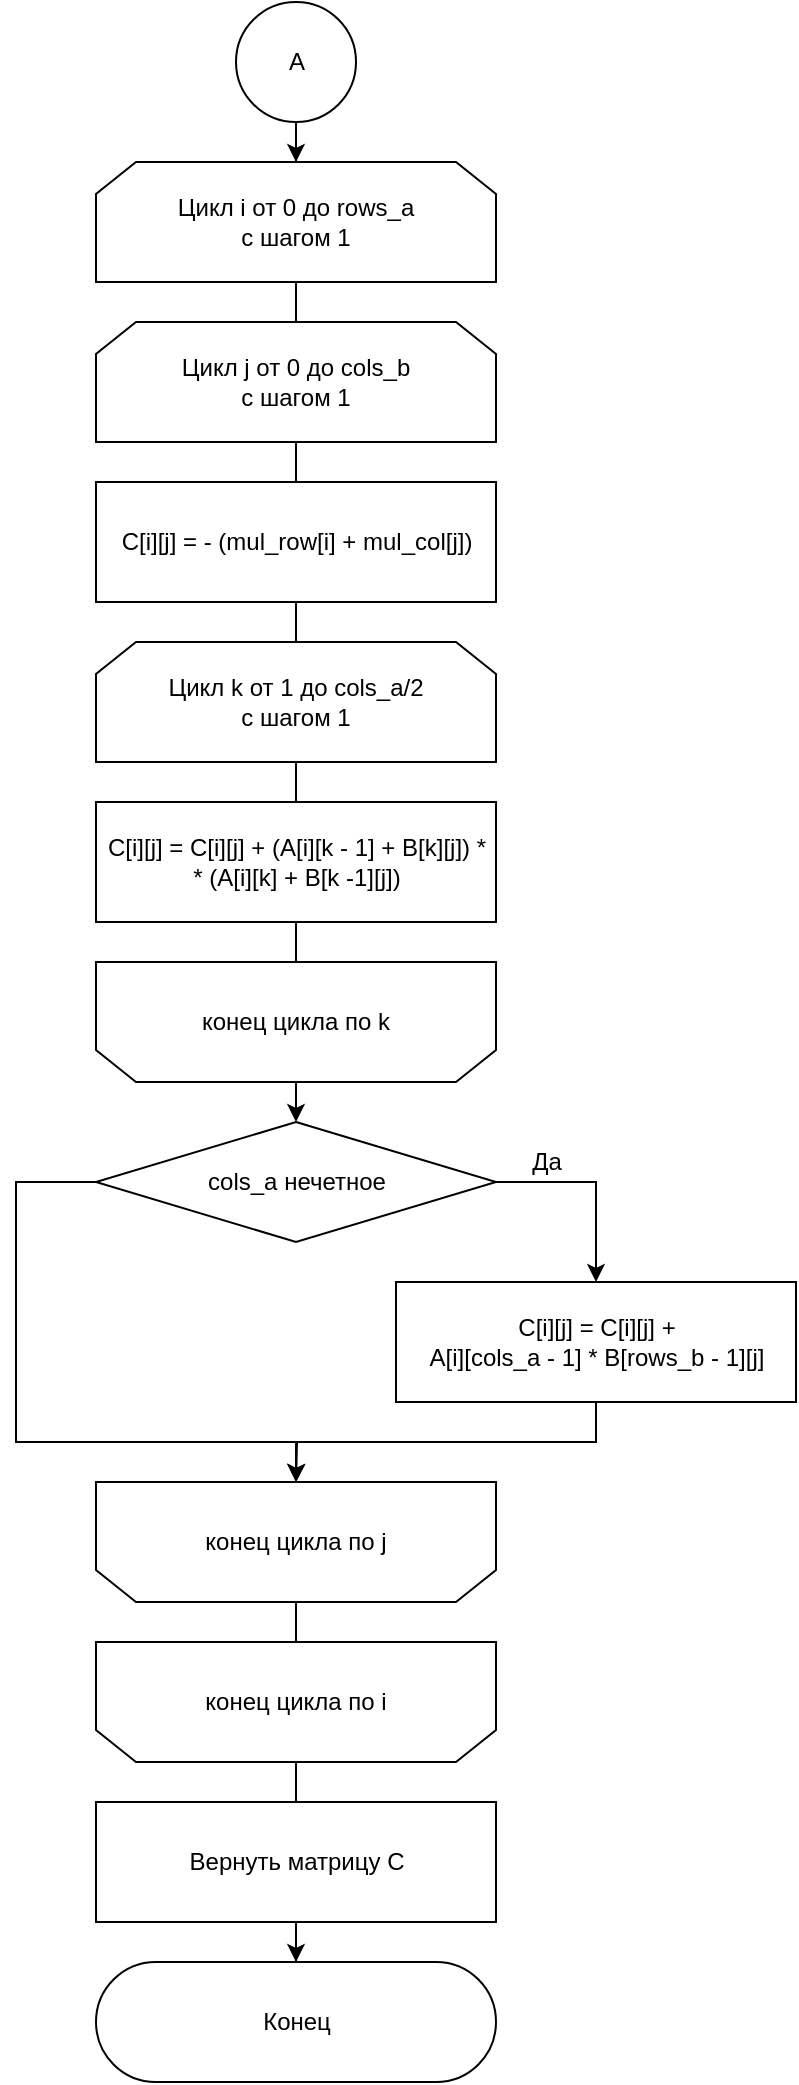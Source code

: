 <mxfile version="22.0.3" type="device">
  <diagram id="JeN3XUHXLwPGz5JMCtcu" name="Страница 1">
    <mxGraphModel dx="1620" dy="843" grid="1" gridSize="10" guides="1" tooltips="1" connect="1" arrows="1" fold="1" page="1" pageScale="1" pageWidth="1654" pageHeight="2336" math="0" shadow="0">
      <root>
        <mxCell id="0" />
        <mxCell id="1" parent="0" />
        <mxCell id="19" style="edgeStyle=orthogonalEdgeStyle;rounded=0;orthogonalLoop=1;jettySize=auto;html=1;exitX=0.5;exitY=1;exitDx=0;exitDy=0;entryX=0.5;entryY=0;entryDx=0;entryDy=0;endArrow=none;endFill=0;" parent="1" source="7" target="10" edge="1">
          <mxGeometry relative="1" as="geometry" />
        </mxCell>
        <mxCell id="2CYcZpHvcyzX9ADCw5Tp-59" style="endArrow=none;html=1;rounded=0;" parent="1" source="7" target="10" edge="1">
          <mxGeometry relative="1" as="geometry" />
        </mxCell>
        <mxCell id="7" value="Цикл i от 0 до rows_a&lt;br&gt;с шагом 1" style="shape=loopLimit;whiteSpace=wrap;html=1;direction=east" parent="1" vertex="1">
          <mxGeometry x="670" y="220" width="200" height="60" as="geometry" />
        </mxCell>
        <mxCell id="20" style="edgeStyle=orthogonalEdgeStyle;rounded=0;orthogonalLoop=1;jettySize=auto;html=1;exitX=0.5;exitY=1;exitDx=0;exitDy=0;entryX=0.5;entryY=0;entryDx=0;entryDy=0;endArrow=none;endFill=0;" parent="1" source="10" target="11" edge="1">
          <mxGeometry relative="1" as="geometry" />
        </mxCell>
        <mxCell id="2CYcZpHvcyzX9ADCw5Tp-60" style="endArrow=none;html=1;rounded=0;" parent="1" source="10" target="11" edge="1">
          <mxGeometry relative="1" as="geometry" />
        </mxCell>
        <mxCell id="10" value="Цикл j от 0 до cols_b&lt;br&gt;с шагом 1" style="shape=loopLimit;whiteSpace=wrap;html=1;direction=east" parent="1" vertex="1">
          <mxGeometry x="670" y="300" width="200" height="60" as="geometry" />
        </mxCell>
        <mxCell id="47" style="edgeStyle=orthogonalEdgeStyle;rounded=0;orthogonalLoop=1;jettySize=auto;html=1;exitX=0.5;exitY=1;exitDx=0;exitDy=0;entryX=0.5;entryY=0;entryDx=0;entryDy=0;endArrow=none;endFill=0;" parent="1" source="11" target="43" edge="1">
          <mxGeometry relative="1" as="geometry" />
        </mxCell>
        <mxCell id="2CYcZpHvcyzX9ADCw5Tp-61" style="endArrow=none;html=1;rounded=0;" parent="1" source="11" target="43" edge="1">
          <mxGeometry relative="1" as="geometry" />
        </mxCell>
        <mxCell id="11" value="C[i][j] = - (mul_row[i] + mul_col[j])" style="html=1;dashed=0;whitespace=wrap;" parent="1" vertex="1">
          <mxGeometry x="670" y="380" width="200" height="60" as="geometry" />
        </mxCell>
        <mxCell id="23" style="edgeStyle=orthogonalEdgeStyle;rounded=0;orthogonalLoop=1;jettySize=auto;html=1;exitX=0.5;exitY=0;exitDx=0;exitDy=0;entryX=0.5;entryY=1;entryDx=0;entryDy=0;endArrow=none;endFill=0;" parent="1" source="14" target="16" edge="1">
          <mxGeometry relative="1" as="geometry" />
        </mxCell>
        <mxCell id="2CYcZpHvcyzX9ADCw5Tp-71" style="endArrow=none;html=1;rounded=0;" parent="1" source="14" target="16" edge="1">
          <mxGeometry relative="1" as="geometry" />
        </mxCell>
        <mxCell id="14" value="конец цикла по j" style="shape=loopLimit;whiteSpace=wrap;html=1;strokeWidth=1;direction=west;" parent="1" vertex="1">
          <mxGeometry x="670" y="880" width="200" height="60" as="geometry" />
        </mxCell>
        <mxCell id="25" style="edgeStyle=orthogonalEdgeStyle;rounded=0;orthogonalLoop=1;jettySize=auto;html=1;exitX=0.5;exitY=0;exitDx=0;exitDy=0;entryX=0.5;entryY=0;entryDx=0;entryDy=0;endArrow=none;endFill=0;" parent="1" source="16" edge="1">
          <mxGeometry relative="1" as="geometry">
            <mxPoint x="770" y="1040" as="targetPoint" />
          </mxGeometry>
        </mxCell>
        <mxCell id="2CYcZpHvcyzX9ADCw5Tp-72" style="endArrow=none;html=1;rounded=0;" parent="1" source="16" target="2CYcZpHvcyzX9ADCw5Tp-69" edge="1">
          <mxGeometry relative="1" as="geometry" />
        </mxCell>
        <mxCell id="16" value="конец цикла по i" style="shape=loopLimit;whiteSpace=wrap;html=1;strokeWidth=1;direction=west;" parent="1" vertex="1">
          <mxGeometry x="670" y="960" width="200" height="60" as="geometry" />
        </mxCell>
        <mxCell id="42" style="edgeStyle=orthogonalEdgeStyle;rounded=1;orthogonalLoop=1;jettySize=auto;html=1;exitX=0.5;exitY=1;exitDx=0;exitDy=0;entryX=0.5;entryY=0;entryDx=0;entryDy=0;endArrow=none;endFill=0;" parent="1" source="40" target="7" edge="1">
          <mxGeometry relative="1" as="geometry" />
        </mxCell>
        <mxCell id="2CYcZpHvcyzX9ADCw5Tp-58" style="edgeStyle=orthogonalEdgeStyle;rounded=0;orthogonalLoop=1;jettySize=auto;html=1;exitX=0.5;exitY=1;exitDx=0;exitDy=0;" parent="1" source="40" target="7" edge="1">
          <mxGeometry relative="1" as="geometry" />
        </mxCell>
        <mxCell id="40" value="A" style="shape=ellipse;html=1;dashed=0;whitespace=wrap;aspect=fixed;perimeter=ellipsePerimeter;" parent="1" vertex="1">
          <mxGeometry x="740" y="140" width="60" height="60" as="geometry" />
        </mxCell>
        <mxCell id="48" style="edgeStyle=orthogonalEdgeStyle;rounded=0;orthogonalLoop=1;jettySize=auto;html=1;exitX=0.5;exitY=1;exitDx=0;exitDy=0;entryX=0.5;entryY=0;entryDx=0;entryDy=0;endArrow=none;endFill=0;" parent="1" source="43" target="44" edge="1">
          <mxGeometry relative="1" as="geometry" />
        </mxCell>
        <mxCell id="2CYcZpHvcyzX9ADCw5Tp-62" style="endArrow=none;html=1;rounded=0;" parent="1" source="43" target="44" edge="1">
          <mxGeometry relative="1" as="geometry" />
        </mxCell>
        <mxCell id="43" value="Цикл k от 1 до cols_a/2&lt;br&gt;с шагом 1" style="shape=loopLimit;whiteSpace=wrap;html=1;direction=east" parent="1" vertex="1">
          <mxGeometry x="670" y="460" width="200" height="60" as="geometry" />
        </mxCell>
        <mxCell id="2CYcZpHvcyzX9ADCw5Tp-63" style="edgeStyle=orthogonalEdgeStyle;rounded=0;orthogonalLoop=1;jettySize=auto;html=1;exitX=0.5;exitY=1;exitDx=0;exitDy=0;" parent="1" source="44" target="2CYcZpHvcyzX9ADCw5Tp-57" edge="1">
          <mxGeometry relative="1" as="geometry" />
        </mxCell>
        <mxCell id="qUedCmEQXZr1d4Kyzfoe-59" style="endArrow=none;html=1;rounded=0;" parent="1" source="44" target="qUedCmEQXZr1d4Kyzfoe-58" edge="1">
          <mxGeometry relative="1" as="geometry" />
        </mxCell>
        <mxCell id="44" value="C[i][j] = C[i][j] + (A[i][k - 1] + B[k][j]) * &lt;br&gt;* (A[i][k] + B[k -1][j])" style="html=1;dashed=0;whitespace=wrap;" parent="1" vertex="1">
          <mxGeometry x="670" y="540" width="200" height="60" as="geometry" />
        </mxCell>
        <mxCell id="56" value="Да" style="text;html=1;align=center;verticalAlign=middle;resizable=0;points=[];autosize=1;strokeColor=none;" parent="1" vertex="1">
          <mxGeometry x="880" y="710" width="30" height="20" as="geometry" />
        </mxCell>
        <mxCell id="2CYcZpHvcyzX9ADCw5Tp-66" style="edgeStyle=orthogonalEdgeStyle;rounded=0;orthogonalLoop=1;jettySize=auto;html=1;exitX=1;exitY=0.5;exitDx=0;exitDy=0;" parent="1" source="2CYcZpHvcyzX9ADCw5Tp-57" target="2CYcZpHvcyzX9ADCw5Tp-65" edge="1">
          <mxGeometry relative="1" as="geometry" />
        </mxCell>
        <mxCell id="2CYcZpHvcyzX9ADCw5Tp-68" style="edgeStyle=orthogonalEdgeStyle;rounded=0;orthogonalLoop=1;jettySize=auto;html=1;exitX=0;exitY=0.5;exitDx=0;exitDy=0;" parent="1" source="2CYcZpHvcyzX9ADCw5Tp-57" edge="1">
          <mxGeometry relative="1" as="geometry">
            <Array as="points">
              <mxPoint x="630" y="730" />
              <mxPoint x="630" y="860" />
              <mxPoint x="770" y="860" />
            </Array>
            <mxPoint x="770" y="880" as="targetPoint" />
          </mxGeometry>
        </mxCell>
        <mxCell id="2CYcZpHvcyzX9ADCw5Tp-57" value="cols_a нечетное" style="shape=rhombus;html=1;dashed=0;whitespace=wrap;perimeter=rhombusPerimeter;" parent="1" vertex="1">
          <mxGeometry x="670" y="700" width="200" height="60" as="geometry" />
        </mxCell>
        <mxCell id="2CYcZpHvcyzX9ADCw5Tp-67" style="edgeStyle=orthogonalEdgeStyle;rounded=0;orthogonalLoop=1;jettySize=auto;html=1;exitX=0.5;exitY=1;exitDx=0;exitDy=0;" parent="1" source="2CYcZpHvcyzX9ADCw5Tp-65" edge="1">
          <mxGeometry relative="1" as="geometry">
            <mxPoint x="770" y="880" as="targetPoint" />
          </mxGeometry>
        </mxCell>
        <mxCell id="2CYcZpHvcyzX9ADCw5Tp-65" value="C[i][j] = C[i][j] +&lt;br&gt;A[i][cols_a - 1] * B[rows_b - 1][j]" style="html=1;dashed=0;whitespace=wrap;" parent="1" vertex="1">
          <mxGeometry x="820" y="780" width="200" height="60" as="geometry" />
        </mxCell>
        <mxCell id="2CYcZpHvcyzX9ADCw5Tp-76" style="edgeStyle=orthogonalEdgeStyle;rounded=0;orthogonalLoop=1;jettySize=auto;html=1;exitX=0.5;exitY=1;exitDx=0;exitDy=0;" parent="1" source="2CYcZpHvcyzX9ADCw5Tp-69" target="2CYcZpHvcyzX9ADCw5Tp-75" edge="1">
          <mxGeometry relative="1" as="geometry" />
        </mxCell>
        <mxCell id="2CYcZpHvcyzX9ADCw5Tp-69" value="Вернуть матрицу C" style="html=1;dashed=0;whitespace=wrap;" parent="1" vertex="1">
          <mxGeometry x="670" y="1040" width="200" height="60" as="geometry" />
        </mxCell>
        <mxCell id="2CYcZpHvcyzX9ADCw5Tp-75" value="Конец" style="html=1;dashed=0;whitespace=wrap;shape=mxgraph.dfd.start" parent="1" vertex="1">
          <mxGeometry x="670" y="1120" width="200" height="60" as="geometry" />
        </mxCell>
        <mxCell id="qUedCmEQXZr1d4Kyzfoe-58" value="конец цикла по k" style="shape=loopLimit;whiteSpace=wrap;html=1;strokeWidth=1;direction=west;" parent="1" vertex="1">
          <mxGeometry x="670" y="620" width="200" height="60" as="geometry" />
        </mxCell>
      </root>
    </mxGraphModel>
  </diagram>
</mxfile>
